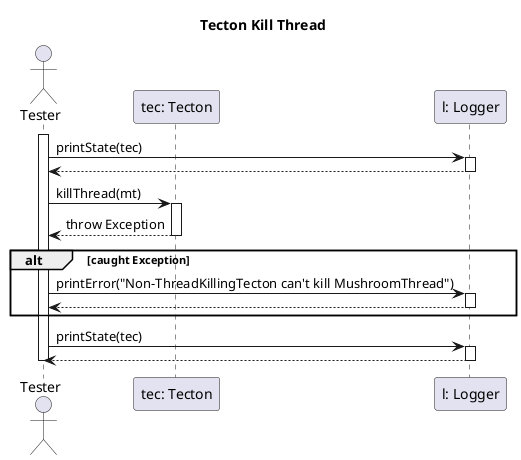 @startuml tectonKillThreadTest

title Tecton Kill Thread

actor "Tester" as tst
participant "tec: Tecton" as tec
participant "l: Logger" as l

activate tst

tst -> l: printState(tec)
activate l
tst <-- l
deactivate l

tst -> tec: killThread(mt)
activate tec

tst <-- tec: throw Exception
deactivate tec

alt caught Exception
        tst -> l: printError("Non-ThreadKillingTecton can't kill MushroomThread")
        activate l
        tst <-- l
        deactivate l    
    end

tst -> l: printState(tec)
activate l
tst <-- l
deactivate l

deactivate tst

@enduml